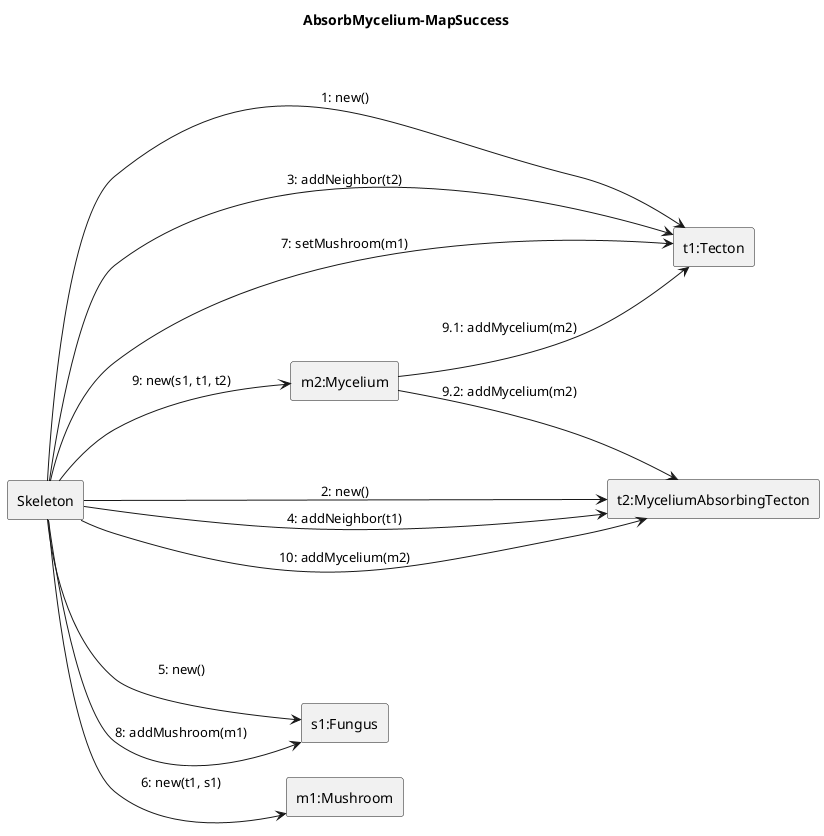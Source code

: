 @startuml Absorb-mycelium/map-success
left to right direction
title AbsorbMycelium-MapSuccess

rectangle Skeleton

rectangle "t1:Tecton" as t1
rectangle "t2:MyceliumAbsorbingTecton" as t2
rectangle "s1:Fungus" as s1
rectangle "m1:Mushroom" as m1
rectangle "m2:Mycelium" as m2

Skeleton --> t1: 1: new()
Skeleton --> t2: 2: new()
Skeleton --> t1: 3: addNeighbor(t2)
Skeleton --> t2: 4: addNeighbor(t1)
Skeleton --> s1 : 5: new()
Skeleton --> m1: 6: new(t1, s1)
Skeleton --> t1 : 7: setMushroom(m1)
Skeleton --> s1: 8: addMushroom(m1)
Skeleton --> m2: 9: new(s1, t1, t2)
m2 --> t1 : 9.1: addMycelium(m2)
m2 --> t2 : 9.2: addMycelium(m2)
Skeleton --> t2: 10: addMycelium(m2)

@enduml